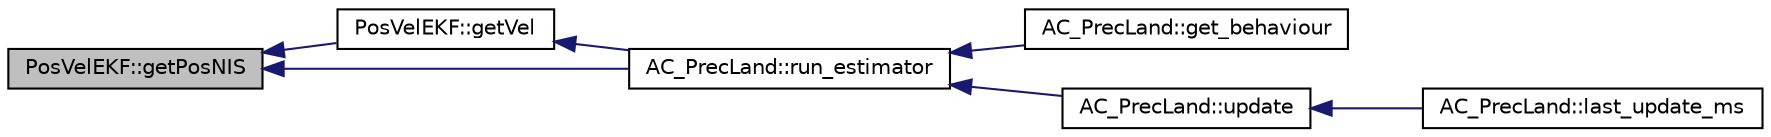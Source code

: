 digraph "PosVelEKF::getPosNIS"
{
 // INTERACTIVE_SVG=YES
  edge [fontname="Helvetica",fontsize="10",labelfontname="Helvetica",labelfontsize="10"];
  node [fontname="Helvetica",fontsize="10",shape=record];
  rankdir="LR";
  Node1 [label="PosVelEKF::getPosNIS",height=0.2,width=0.4,color="black", fillcolor="grey75", style="filled", fontcolor="black"];
  Node1 -> Node2 [dir="back",color="midnightblue",fontsize="10",style="solid",fontname="Helvetica"];
  Node2 [label="PosVelEKF::getVel",height=0.2,width=0.4,color="black", fillcolor="white", style="filled",URL="$classPosVelEKF.html#af4184166a64a6d828c7fba272f2f23ba"];
  Node2 -> Node3 [dir="back",color="midnightblue",fontsize="10",style="solid",fontname="Helvetica"];
  Node3 [label="AC_PrecLand::run_estimator",height=0.2,width=0.4,color="black", fillcolor="white", style="filled",URL="$classAC__PrecLand.html#a545fab3d301df35c1fc4d8ed77a30a6a"];
  Node3 -> Node4 [dir="back",color="midnightblue",fontsize="10",style="solid",fontname="Helvetica"];
  Node4 [label="AC_PrecLand::get_behaviour",height=0.2,width=0.4,color="black", fillcolor="white", style="filled",URL="$classAC__PrecLand.html#a32d8a11a8e20ae5eb263a396be7c71cf"];
  Node3 -> Node5 [dir="back",color="midnightblue",fontsize="10",style="solid",fontname="Helvetica"];
  Node5 [label="AC_PrecLand::update",height=0.2,width=0.4,color="black", fillcolor="white", style="filled",URL="$classAC__PrecLand.html#ae68b8b96de87397ca1eb0eac34708e3d"];
  Node5 -> Node6 [dir="back",color="midnightblue",fontsize="10",style="solid",fontname="Helvetica"];
  Node6 [label="AC_PrecLand::last_update_ms",height=0.2,width=0.4,color="black", fillcolor="white", style="filled",URL="$classAC__PrecLand.html#a2800c69257499ca69882022173d2b3f1"];
  Node1 -> Node3 [dir="back",color="midnightblue",fontsize="10",style="solid",fontname="Helvetica"];
}
